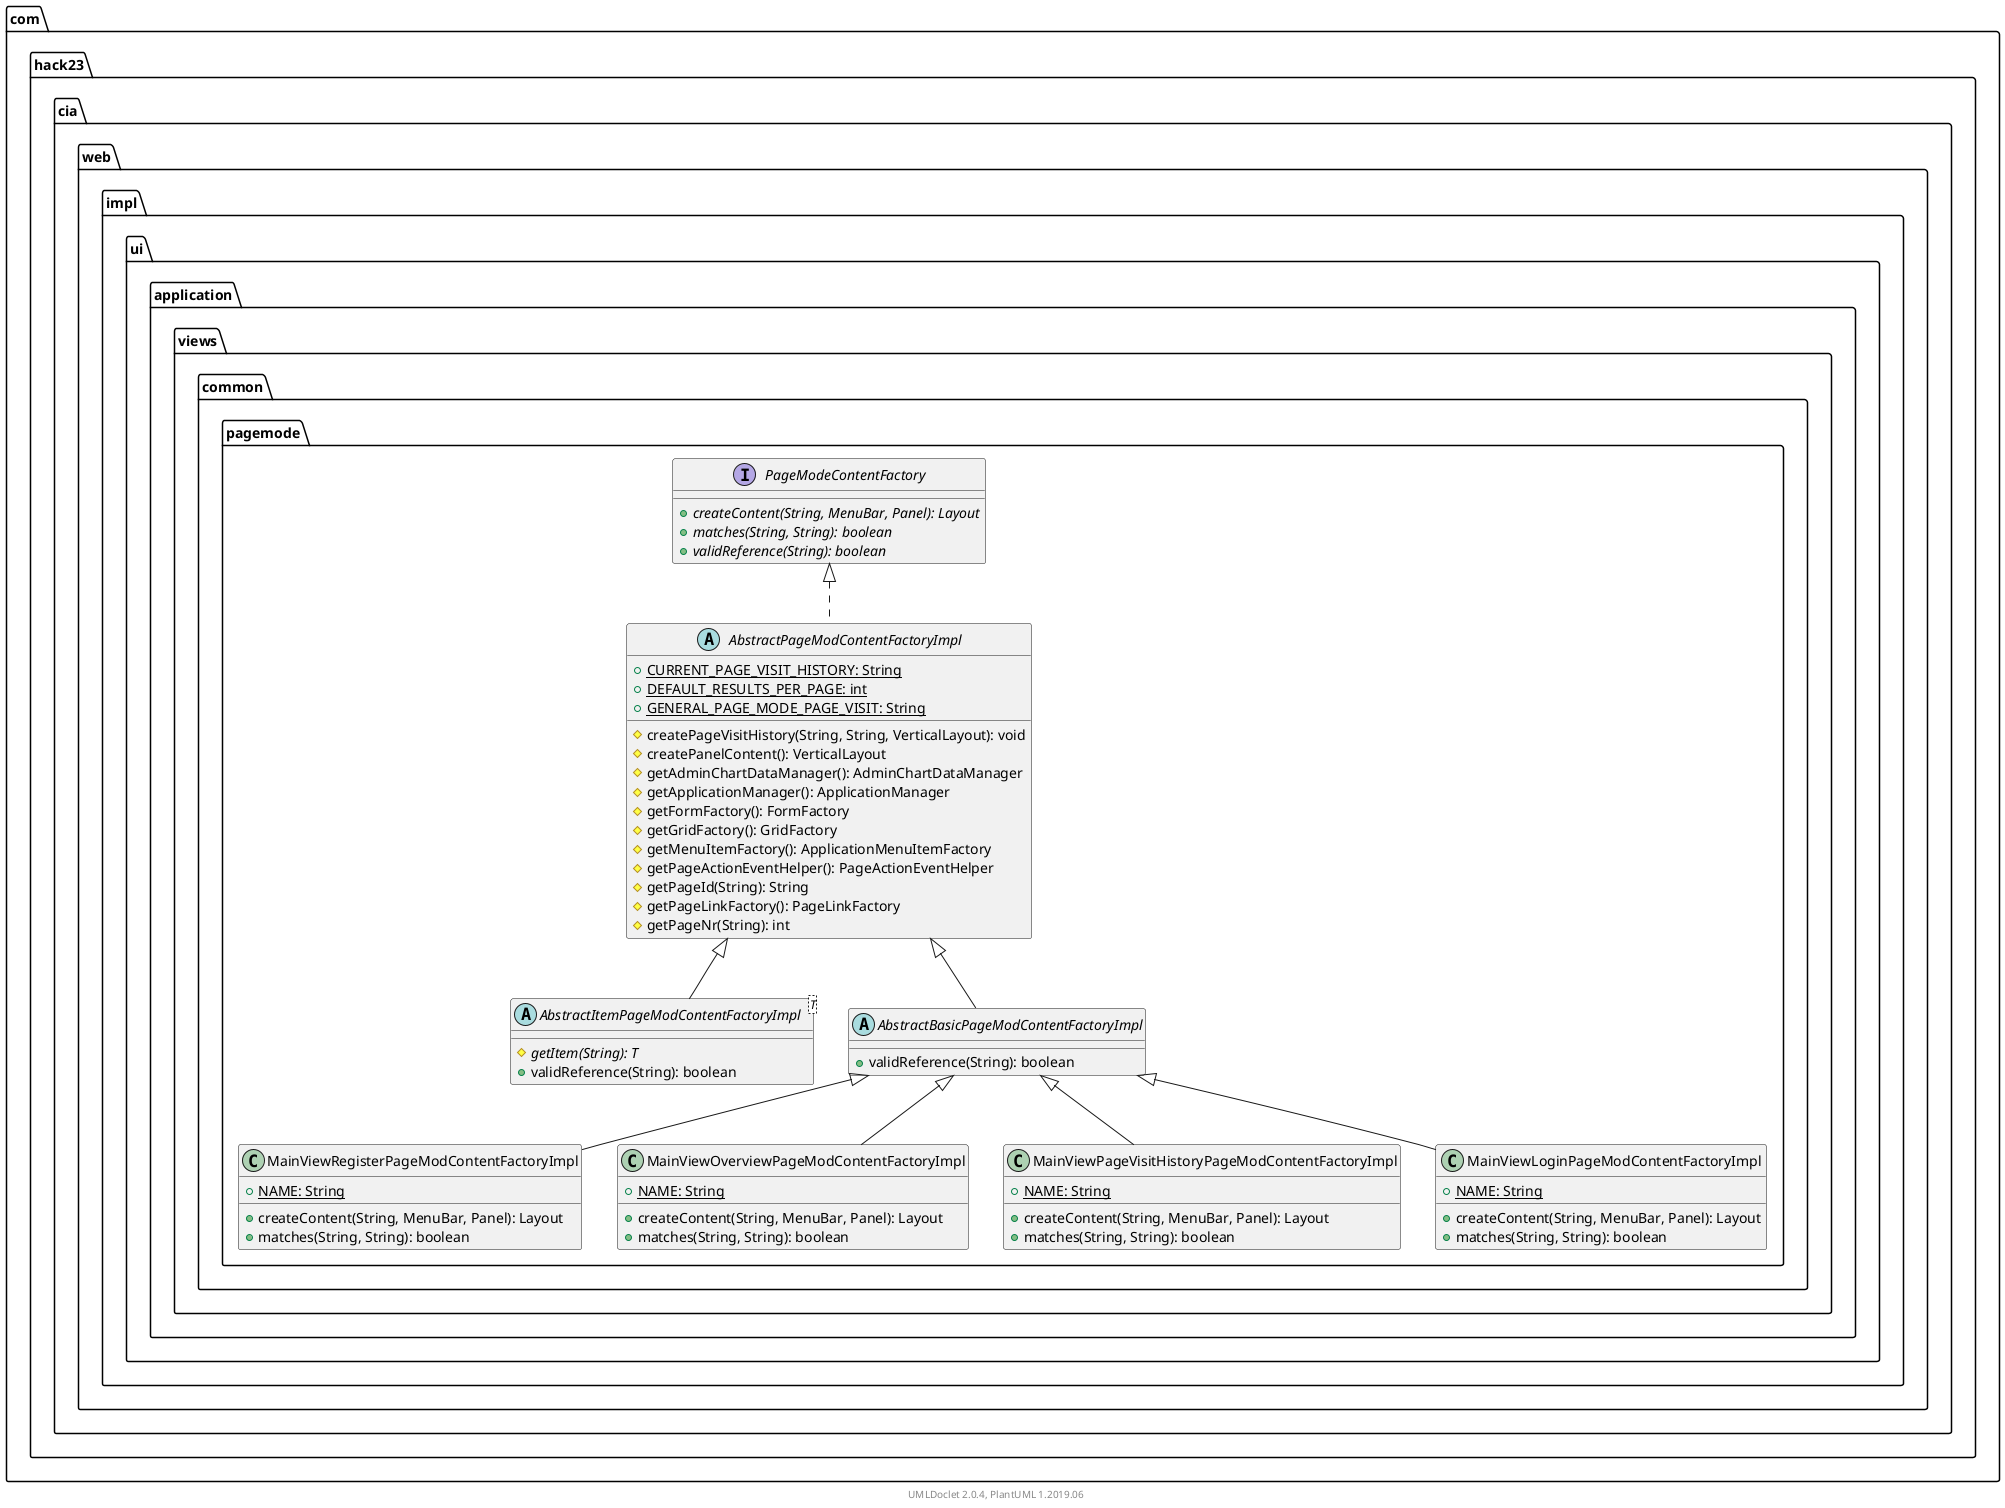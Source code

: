 @startuml
    namespace com.hack23.cia.web.impl.ui.application.views.common.pagemode {

        class MainViewRegisterPageModContentFactoryImpl [[MainViewRegisterPageModContentFactoryImpl.html]] {
            {static} +NAME: String
            +createContent(String, MenuBar, Panel): Layout
            +matches(String, String): boolean
        }

        class MainViewOverviewPageModContentFactoryImpl [[MainViewOverviewPageModContentFactoryImpl.html]] {
            {static} +NAME: String
            +createContent(String, MenuBar, Panel): Layout
            +matches(String, String): boolean
        }

        class MainViewPageVisitHistoryPageModContentFactoryImpl [[MainViewPageVisitHistoryPageModContentFactoryImpl.html]] {
            {static} +NAME: String
            +createContent(String, MenuBar, Panel): Layout
            +matches(String, String): boolean
        }

        abstract class AbstractPageModContentFactoryImpl [[AbstractPageModContentFactoryImpl.html]] {
            {static} +CURRENT_PAGE_VISIT_HISTORY: String
            {static} +DEFAULT_RESULTS_PER_PAGE: int
            {static} +GENERAL_PAGE_MODE_PAGE_VISIT: String
            #createPageVisitHistory(String, String, VerticalLayout): void
            #createPanelContent(): VerticalLayout
            #getAdminChartDataManager(): AdminChartDataManager
            #getApplicationManager(): ApplicationManager
            #getFormFactory(): FormFactory
            #getGridFactory(): GridFactory
            #getMenuItemFactory(): ApplicationMenuItemFactory
            #getPageActionEventHelper(): PageActionEventHelper
            #getPageId(String): String
            #getPageLinkFactory(): PageLinkFactory
            #getPageNr(String): int
        }

        abstract class AbstractItemPageModContentFactoryImpl<T> [[AbstractItemPageModContentFactoryImpl.html]] {
            {abstract} #getItem(String): T
            +validReference(String): boolean
        }

        class MainViewLoginPageModContentFactoryImpl [[MainViewLoginPageModContentFactoryImpl.html]] {
            {static} +NAME: String
            +createContent(String, MenuBar, Panel): Layout
            +matches(String, String): boolean
        }

        interface PageModeContentFactory [[PageModeContentFactory.html]] {
            {abstract} +createContent(String, MenuBar, Panel): Layout
            {abstract} +matches(String, String): boolean
            {abstract} +validReference(String): boolean
        }

        abstract class AbstractBasicPageModContentFactoryImpl [[AbstractBasicPageModContentFactoryImpl.html]] {
            +validReference(String): boolean
        }

        AbstractBasicPageModContentFactoryImpl <|-- MainViewRegisterPageModContentFactoryImpl
        AbstractBasicPageModContentFactoryImpl <|-- MainViewOverviewPageModContentFactoryImpl
        AbstractBasicPageModContentFactoryImpl <|-- MainViewPageVisitHistoryPageModContentFactoryImpl
        PageModeContentFactory <|.. AbstractPageModContentFactoryImpl
        AbstractPageModContentFactoryImpl <|-- AbstractItemPageModContentFactoryImpl
        AbstractBasicPageModContentFactoryImpl <|-- MainViewLoginPageModContentFactoryImpl
        AbstractPageModContentFactoryImpl <|-- AbstractBasicPageModContentFactoryImpl
    }

    center footer UMLDoclet 2.0.4, PlantUML 1.2019.06
@enduml
